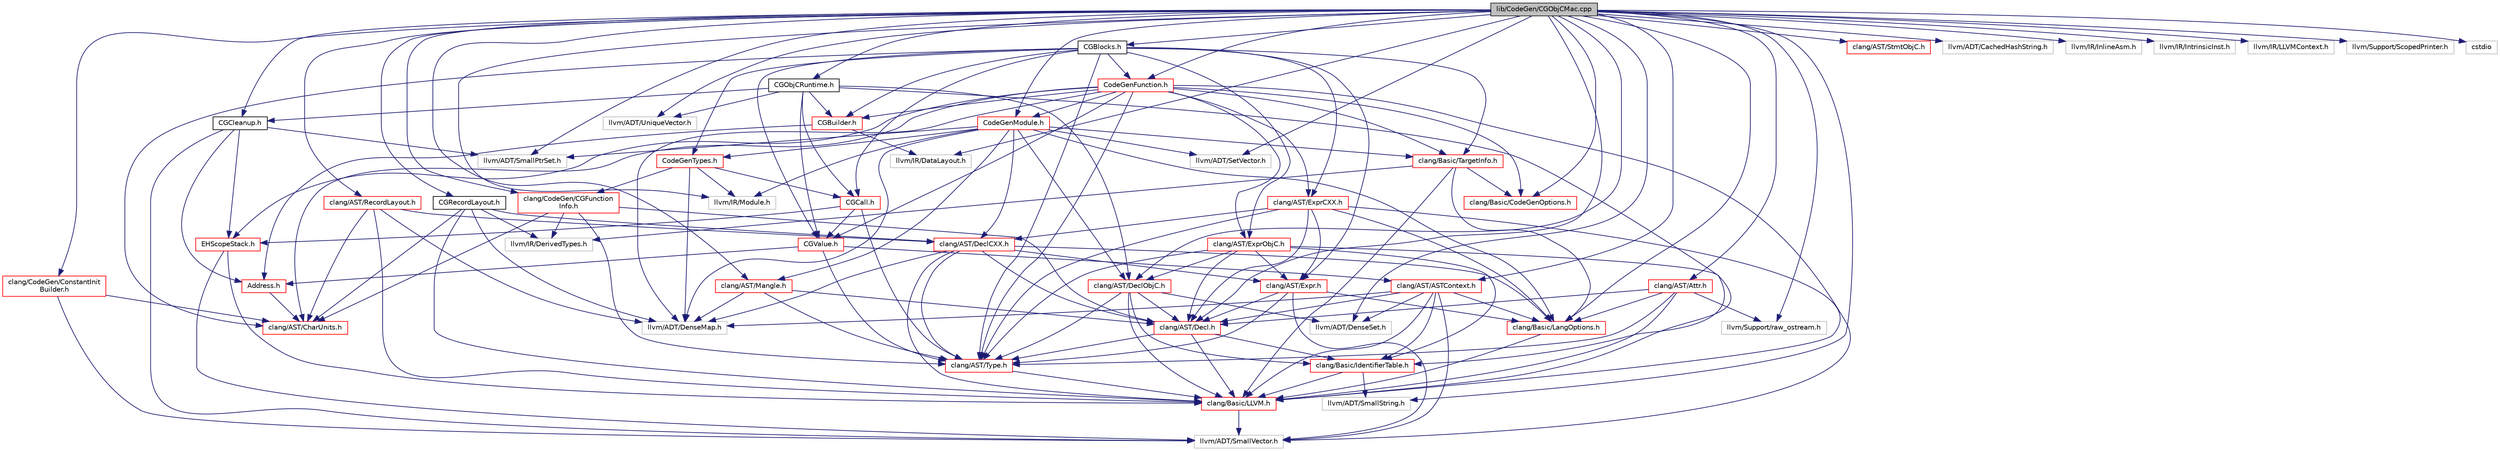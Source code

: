 digraph "lib/CodeGen/CGObjCMac.cpp"
{
 // LATEX_PDF_SIZE
  bgcolor="transparent";
  edge [fontname="Helvetica",fontsize="10",labelfontname="Helvetica",labelfontsize="10"];
  node [fontname="Helvetica",fontsize="10",shape=record];
  Node1 [label="lib/CodeGen/CGObjCMac.cpp",height=0.2,width=0.4,color="black", fillcolor="grey75", style="filled", fontcolor="black",tooltip=" "];
  Node1 -> Node2 [color="midnightblue",fontsize="10",style="solid",fontname="Helvetica"];
  Node2 [label="CGBlocks.h",height=0.2,width=0.4,color="black",URL="$CGBlocks_8h.html",tooltip=" "];
  Node2 -> Node3 [color="midnightblue",fontsize="10",style="solid",fontname="Helvetica"];
  Node3 [label="CGBuilder.h",height=0.2,width=0.4,color="red",URL="$CGBuilder_8h.html",tooltip=" "];
  Node3 -> Node4 [color="midnightblue",fontsize="10",style="solid",fontname="Helvetica"];
  Node4 [label="Address.h",height=0.2,width=0.4,color="red",URL="$Address_8h.html",tooltip=" "];
  Node4 -> Node5 [color="midnightblue",fontsize="10",style="solid",fontname="Helvetica"];
  Node5 [label="clang/AST/CharUnits.h",height=0.2,width=0.4,color="red",URL="$CharUnits_8h.html",tooltip=" "];
  Node3 -> Node16 [color="midnightblue",fontsize="10",style="solid",fontname="Helvetica"];
  Node16 [label="llvm/IR/DataLayout.h",height=0.2,width=0.4,color="grey75",tooltip=" "];
  Node2 -> Node19 [color="midnightblue",fontsize="10",style="solid",fontname="Helvetica"];
  Node19 [label="CGCall.h",height=0.2,width=0.4,color="red",URL="$CGCall_8h.html",tooltip=" "];
  Node19 -> Node20 [color="midnightblue",fontsize="10",style="solid",fontname="Helvetica"];
  Node20 [label="CGValue.h",height=0.2,width=0.4,color="red",URL="$CGValue_8h.html",tooltip=" "];
  Node20 -> Node21 [color="midnightblue",fontsize="10",style="solid",fontname="Helvetica"];
  Node21 [label="clang/AST/ASTContext.h",height=0.2,width=0.4,color="red",URL="$ASTContext_8h.html",tooltip=" "];
  Node21 -> Node93 [color="midnightblue",fontsize="10",style="solid",fontname="Helvetica"];
  Node93 [label="clang/AST/Decl.h",height=0.2,width=0.4,color="red",URL="$Decl_8h.html",tooltip=" "];
  Node93 -> Node29 [color="midnightblue",fontsize="10",style="solid",fontname="Helvetica"];
  Node29 [label="clang/AST/Type.h",height=0.2,width=0.4,color="red",URL="$Type_8h.html",tooltip=" "];
  Node29 -> Node37 [color="midnightblue",fontsize="10",style="solid",fontname="Helvetica"];
  Node37 [label="clang/Basic/LLVM.h",height=0.2,width=0.4,color="red",URL="$LLVM_8h.html",tooltip=" "];
  Node37 -> Node39 [color="midnightblue",fontsize="10",style="solid",fontname="Helvetica"];
  Node39 [label="llvm/ADT/SmallVector.h",height=0.2,width=0.4,color="grey75",tooltip=" "];
  Node93 -> Node105 [color="midnightblue",fontsize="10",style="solid",fontname="Helvetica"];
  Node105 [label="clang/Basic/IdentifierTable.h",height=0.2,width=0.4,color="red",URL="$IdentifierTable_8h.html",tooltip=" "];
  Node105 -> Node37 [color="midnightblue",fontsize="10",style="solid",fontname="Helvetica"];
  Node105 -> Node108 [color="midnightblue",fontsize="10",style="solid",fontname="Helvetica"];
  Node108 [label="llvm/ADT/SmallString.h",height=0.2,width=0.4,color="grey75",tooltip=" "];
  Node93 -> Node37 [color="midnightblue",fontsize="10",style="solid",fontname="Helvetica"];
  Node21 -> Node105 [color="midnightblue",fontsize="10",style="solid",fontname="Helvetica"];
  Node21 -> Node37 [color="midnightblue",fontsize="10",style="solid",fontname="Helvetica"];
  Node21 -> Node120 [color="midnightblue",fontsize="10",style="solid",fontname="Helvetica"];
  Node120 [label="clang/Basic/LangOptions.h",height=0.2,width=0.4,color="red",URL="$LangOptions_8h.html",tooltip=" "];
  Node120 -> Node37 [color="midnightblue",fontsize="10",style="solid",fontname="Helvetica"];
  Node21 -> Node56 [color="midnightblue",fontsize="10",style="solid",fontname="Helvetica"];
  Node56 [label="llvm/ADT/DenseMap.h",height=0.2,width=0.4,color="grey75",tooltip=" "];
  Node21 -> Node145 [color="midnightblue",fontsize="10",style="solid",fontname="Helvetica"];
  Node145 [label="llvm/ADT/DenseSet.h",height=0.2,width=0.4,color="grey75",tooltip=" "];
  Node21 -> Node39 [color="midnightblue",fontsize="10",style="solid",fontname="Helvetica"];
  Node20 -> Node29 [color="midnightblue",fontsize="10",style="solid",fontname="Helvetica"];
  Node20 -> Node4 [color="midnightblue",fontsize="10",style="solid",fontname="Helvetica"];
  Node19 -> Node153 [color="midnightblue",fontsize="10",style="solid",fontname="Helvetica"];
  Node153 [label="EHScopeStack.h",height=0.2,width=0.4,color="red",URL="$EHScopeStack_8h.html",tooltip=" "];
  Node153 -> Node37 [color="midnightblue",fontsize="10",style="solid",fontname="Helvetica"];
  Node153 -> Node39 [color="midnightblue",fontsize="10",style="solid",fontname="Helvetica"];
  Node19 -> Node29 [color="midnightblue",fontsize="10",style="solid",fontname="Helvetica"];
  Node2 -> Node20 [color="midnightblue",fontsize="10",style="solid",fontname="Helvetica"];
  Node2 -> Node198 [color="midnightblue",fontsize="10",style="solid",fontname="Helvetica"];
  Node198 [label="CodeGenFunction.h",height=0.2,width=0.4,color="red",URL="$CodeGenFunction_8h.html",tooltip=" "];
  Node198 -> Node3 [color="midnightblue",fontsize="10",style="solid",fontname="Helvetica"];
  Node198 -> Node20 [color="midnightblue",fontsize="10",style="solid",fontname="Helvetica"];
  Node198 -> Node217 [color="midnightblue",fontsize="10",style="solid",fontname="Helvetica"];
  Node217 [label="CodeGenModule.h",height=0.2,width=0.4,color="red",URL="$CodeGenModule_8h.html",tooltip=" "];
  Node217 -> Node226 [color="midnightblue",fontsize="10",style="solid",fontname="Helvetica"];
  Node226 [label="CodeGenTypes.h",height=0.2,width=0.4,color="red",URL="$CodeGenTypes_8h.html",tooltip=" "];
  Node226 -> Node19 [color="midnightblue",fontsize="10",style="solid",fontname="Helvetica"];
  Node226 -> Node227 [color="midnightblue",fontsize="10",style="solid",fontname="Helvetica"];
  Node227 [label="clang/CodeGen/CGFunction\lInfo.h",height=0.2,width=0.4,color="red",URL="$CGFunctionInfo_8h.html",tooltip=" "];
  Node227 -> Node5 [color="midnightblue",fontsize="10",style="solid",fontname="Helvetica"];
  Node227 -> Node93 [color="midnightblue",fontsize="10",style="solid",fontname="Helvetica"];
  Node227 -> Node29 [color="midnightblue",fontsize="10",style="solid",fontname="Helvetica"];
  Node227 -> Node228 [color="midnightblue",fontsize="10",style="solid",fontname="Helvetica"];
  Node228 [label="llvm/IR/DerivedTypes.h",height=0.2,width=0.4,color="grey75",tooltip=" "];
  Node226 -> Node56 [color="midnightblue",fontsize="10",style="solid",fontname="Helvetica"];
  Node226 -> Node229 [color="midnightblue",fontsize="10",style="solid",fontname="Helvetica"];
  Node229 [label="llvm/IR/Module.h",height=0.2,width=0.4,color="grey75",tooltip=" "];
  Node217 -> Node164 [color="midnightblue",fontsize="10",style="solid",fontname="Helvetica"];
  Node164 [label="clang/AST/DeclCXX.h",height=0.2,width=0.4,color="red",URL="$DeclCXX_8h.html",tooltip=" "];
  Node164 -> Node93 [color="midnightblue",fontsize="10",style="solid",fontname="Helvetica"];
  Node164 -> Node168 [color="midnightblue",fontsize="10",style="solid",fontname="Helvetica"];
  Node168 [label="clang/AST/Expr.h",height=0.2,width=0.4,color="red",URL="$Expr_8h.html",tooltip=" "];
  Node168 -> Node93 [color="midnightblue",fontsize="10",style="solid",fontname="Helvetica"];
  Node168 -> Node29 [color="midnightblue",fontsize="10",style="solid",fontname="Helvetica"];
  Node168 -> Node120 [color="midnightblue",fontsize="10",style="solid",fontname="Helvetica"];
  Node168 -> Node39 [color="midnightblue",fontsize="10",style="solid",fontname="Helvetica"];
  Node164 -> Node29 [color="midnightblue",fontsize="10",style="solid",fontname="Helvetica"];
  Node164 -> Node37 [color="midnightblue",fontsize="10",style="solid",fontname="Helvetica"];
  Node164 -> Node120 [color="midnightblue",fontsize="10",style="solid",fontname="Helvetica"];
  Node164 -> Node56 [color="midnightblue",fontsize="10",style="solid",fontname="Helvetica"];
  Node217 -> Node188 [color="midnightblue",fontsize="10",style="solid",fontname="Helvetica"];
  Node188 [label="clang/AST/DeclObjC.h",height=0.2,width=0.4,color="red",URL="$DeclObjC_8h.html",tooltip=" "];
  Node188 -> Node93 [color="midnightblue",fontsize="10",style="solid",fontname="Helvetica"];
  Node188 -> Node29 [color="midnightblue",fontsize="10",style="solid",fontname="Helvetica"];
  Node188 -> Node105 [color="midnightblue",fontsize="10",style="solid",fontname="Helvetica"];
  Node188 -> Node37 [color="midnightblue",fontsize="10",style="solid",fontname="Helvetica"];
  Node188 -> Node145 [color="midnightblue",fontsize="10",style="solid",fontname="Helvetica"];
  Node217 -> Node231 [color="midnightblue",fontsize="10",style="solid",fontname="Helvetica"];
  Node231 [label="clang/AST/Mangle.h",height=0.2,width=0.4,color="red",URL="$Mangle_8h.html",tooltip=" "];
  Node231 -> Node93 [color="midnightblue",fontsize="10",style="solid",fontname="Helvetica"];
  Node231 -> Node29 [color="midnightblue",fontsize="10",style="solid",fontname="Helvetica"];
  Node231 -> Node56 [color="midnightblue",fontsize="10",style="solid",fontname="Helvetica"];
  Node217 -> Node120 [color="midnightblue",fontsize="10",style="solid",fontname="Helvetica"];
  Node217 -> Node232 [color="midnightblue",fontsize="10",style="solid",fontname="Helvetica"];
  Node232 [label="clang/Basic/TargetInfo.h",height=0.2,width=0.4,color="red",URL="$include_2clang_2Basic_2TargetInfo_8h.html",tooltip=" "];
  Node232 -> Node137 [color="midnightblue",fontsize="10",style="solid",fontname="Helvetica"];
  Node137 [label="clang/Basic/CodeGenOptions.h",height=0.2,width=0.4,color="red",URL="$CodeGenOptions_8h.html",tooltip=" "];
  Node232 -> Node37 [color="midnightblue",fontsize="10",style="solid",fontname="Helvetica"];
  Node232 -> Node120 [color="midnightblue",fontsize="10",style="solid",fontname="Helvetica"];
  Node232 -> Node228 [color="midnightblue",fontsize="10",style="solid",fontname="Helvetica"];
  Node217 -> Node56 [color="midnightblue",fontsize="10",style="solid",fontname="Helvetica"];
  Node217 -> Node210 [color="midnightblue",fontsize="10",style="solid",fontname="Helvetica"];
  Node210 [label="llvm/ADT/SetVector.h",height=0.2,width=0.4,color="grey75",tooltip=" "];
  Node217 -> Node242 [color="midnightblue",fontsize="10",style="solid",fontname="Helvetica"];
  Node242 [label="llvm/ADT/SmallPtrSet.h",height=0.2,width=0.4,color="grey75",tooltip=" "];
  Node217 -> Node229 [color="midnightblue",fontsize="10",style="solid",fontname="Helvetica"];
  Node198 -> Node153 [color="midnightblue",fontsize="10",style="solid",fontname="Helvetica"];
  Node198 -> Node5 [color="midnightblue",fontsize="10",style="solid",fontname="Helvetica"];
  Node198 -> Node248 [color="midnightblue",fontsize="10",style="solid",fontname="Helvetica"];
  Node248 [label="clang/AST/ExprCXX.h",height=0.2,width=0.4,color="red",URL="$ExprCXX_8h.html",tooltip=" "];
  Node248 -> Node93 [color="midnightblue",fontsize="10",style="solid",fontname="Helvetica"];
  Node248 -> Node164 [color="midnightblue",fontsize="10",style="solid",fontname="Helvetica"];
  Node248 -> Node168 [color="midnightblue",fontsize="10",style="solid",fontname="Helvetica"];
  Node248 -> Node29 [color="midnightblue",fontsize="10",style="solid",fontname="Helvetica"];
  Node248 -> Node37 [color="midnightblue",fontsize="10",style="solid",fontname="Helvetica"];
  Node248 -> Node120 [color="midnightblue",fontsize="10",style="solid",fontname="Helvetica"];
  Node198 -> Node251 [color="midnightblue",fontsize="10",style="solid",fontname="Helvetica"];
  Node251 [label="clang/AST/ExprObjC.h",height=0.2,width=0.4,color="red",URL="$ExprObjC_8h.html",tooltip=" "];
  Node251 -> Node93 [color="midnightblue",fontsize="10",style="solid",fontname="Helvetica"];
  Node251 -> Node188 [color="midnightblue",fontsize="10",style="solid",fontname="Helvetica"];
  Node251 -> Node168 [color="midnightblue",fontsize="10",style="solid",fontname="Helvetica"];
  Node251 -> Node29 [color="midnightblue",fontsize="10",style="solid",fontname="Helvetica"];
  Node251 -> Node105 [color="midnightblue",fontsize="10",style="solid",fontname="Helvetica"];
  Node251 -> Node37 [color="midnightblue",fontsize="10",style="solid",fontname="Helvetica"];
  Node198 -> Node29 [color="midnightblue",fontsize="10",style="solid",fontname="Helvetica"];
  Node198 -> Node137 [color="midnightblue",fontsize="10",style="solid",fontname="Helvetica"];
  Node198 -> Node232 [color="midnightblue",fontsize="10",style="solid",fontname="Helvetica"];
  Node198 -> Node56 [color="midnightblue",fontsize="10",style="solid",fontname="Helvetica"];
  Node198 -> Node39 [color="midnightblue",fontsize="10",style="solid",fontname="Helvetica"];
  Node2 -> Node226 [color="midnightblue",fontsize="10",style="solid",fontname="Helvetica"];
  Node2 -> Node5 [color="midnightblue",fontsize="10",style="solid",fontname="Helvetica"];
  Node2 -> Node168 [color="midnightblue",fontsize="10",style="solid",fontname="Helvetica"];
  Node2 -> Node248 [color="midnightblue",fontsize="10",style="solid",fontname="Helvetica"];
  Node2 -> Node251 [color="midnightblue",fontsize="10",style="solid",fontname="Helvetica"];
  Node2 -> Node29 [color="midnightblue",fontsize="10",style="solid",fontname="Helvetica"];
  Node2 -> Node232 [color="midnightblue",fontsize="10",style="solid",fontname="Helvetica"];
  Node1 -> Node256 [color="midnightblue",fontsize="10",style="solid",fontname="Helvetica"];
  Node256 [label="CGCleanup.h",height=0.2,width=0.4,color="black",URL="$CGCleanup_8h.html",tooltip=" "];
  Node256 -> Node153 [color="midnightblue",fontsize="10",style="solid",fontname="Helvetica"];
  Node256 -> Node4 [color="midnightblue",fontsize="10",style="solid",fontname="Helvetica"];
  Node256 -> Node242 [color="midnightblue",fontsize="10",style="solid",fontname="Helvetica"];
  Node256 -> Node39 [color="midnightblue",fontsize="10",style="solid",fontname="Helvetica"];
  Node1 -> Node257 [color="midnightblue",fontsize="10",style="solid",fontname="Helvetica"];
  Node257 [label="CGObjCRuntime.h",height=0.2,width=0.4,color="black",URL="$CGObjCRuntime_8h.html",tooltip=" "];
  Node257 -> Node3 [color="midnightblue",fontsize="10",style="solid",fontname="Helvetica"];
  Node257 -> Node19 [color="midnightblue",fontsize="10",style="solid",fontname="Helvetica"];
  Node257 -> Node256 [color="midnightblue",fontsize="10",style="solid",fontname="Helvetica"];
  Node257 -> Node20 [color="midnightblue",fontsize="10",style="solid",fontname="Helvetica"];
  Node257 -> Node188 [color="midnightblue",fontsize="10",style="solid",fontname="Helvetica"];
  Node257 -> Node105 [color="midnightblue",fontsize="10",style="solid",fontname="Helvetica"];
  Node257 -> Node258 [color="midnightblue",fontsize="10",style="solid",fontname="Helvetica"];
  Node258 [label="llvm/ADT/UniqueVector.h",height=0.2,width=0.4,color="grey75",tooltip=" "];
  Node1 -> Node259 [color="midnightblue",fontsize="10",style="solid",fontname="Helvetica"];
  Node259 [label="CGRecordLayout.h",height=0.2,width=0.4,color="black",URL="$CGRecordLayout_8h.html",tooltip=" "];
  Node259 -> Node5 [color="midnightblue",fontsize="10",style="solid",fontname="Helvetica"];
  Node259 -> Node164 [color="midnightblue",fontsize="10",style="solid",fontname="Helvetica"];
  Node259 -> Node37 [color="midnightblue",fontsize="10",style="solid",fontname="Helvetica"];
  Node259 -> Node56 [color="midnightblue",fontsize="10",style="solid",fontname="Helvetica"];
  Node259 -> Node228 [color="midnightblue",fontsize="10",style="solid",fontname="Helvetica"];
  Node1 -> Node198 [color="midnightblue",fontsize="10",style="solid",fontname="Helvetica"];
  Node1 -> Node217 [color="midnightblue",fontsize="10",style="solid",fontname="Helvetica"];
  Node1 -> Node21 [color="midnightblue",fontsize="10",style="solid",fontname="Helvetica"];
  Node1 -> Node157 [color="midnightblue",fontsize="10",style="solid",fontname="Helvetica"];
  Node157 [label="clang/AST/Attr.h",height=0.2,width=0.4,color="red",URL="$Attr_8h.html",tooltip=" "];
  Node157 -> Node93 [color="midnightblue",fontsize="10",style="solid",fontname="Helvetica"];
  Node157 -> Node29 [color="midnightblue",fontsize="10",style="solid",fontname="Helvetica"];
  Node157 -> Node120 [color="midnightblue",fontsize="10",style="solid",fontname="Helvetica"];
  Node157 -> Node37 [color="midnightblue",fontsize="10",style="solid",fontname="Helvetica"];
  Node157 -> Node102 [color="midnightblue",fontsize="10",style="solid",fontname="Helvetica"];
  Node102 [label="llvm/Support/raw_ostream.h",height=0.2,width=0.4,color="grey75",tooltip=" "];
  Node1 -> Node93 [color="midnightblue",fontsize="10",style="solid",fontname="Helvetica"];
  Node1 -> Node188 [color="midnightblue",fontsize="10",style="solid",fontname="Helvetica"];
  Node1 -> Node231 [color="midnightblue",fontsize="10",style="solid",fontname="Helvetica"];
  Node1 -> Node223 [color="midnightblue",fontsize="10",style="solid",fontname="Helvetica"];
  Node223 [label="clang/AST/RecordLayout.h",height=0.2,width=0.4,color="red",URL="$RecordLayout_8h.html",tooltip=" "];
  Node223 -> Node5 [color="midnightblue",fontsize="10",style="solid",fontname="Helvetica"];
  Node223 -> Node164 [color="midnightblue",fontsize="10",style="solid",fontname="Helvetica"];
  Node223 -> Node37 [color="midnightblue",fontsize="10",style="solid",fontname="Helvetica"];
  Node223 -> Node56 [color="midnightblue",fontsize="10",style="solid",fontname="Helvetica"];
  Node1 -> Node260 [color="midnightblue",fontsize="10",style="solid",fontname="Helvetica"];
  Node260 [label="clang/AST/StmtObjC.h",height=0.2,width=0.4,color="red",URL="$StmtObjC_8h.html",tooltip=" "];
  Node1 -> Node137 [color="midnightblue",fontsize="10",style="solid",fontname="Helvetica"];
  Node1 -> Node120 [color="midnightblue",fontsize="10",style="solid",fontname="Helvetica"];
  Node1 -> Node227 [color="midnightblue",fontsize="10",style="solid",fontname="Helvetica"];
  Node1 -> Node261 [color="midnightblue",fontsize="10",style="solid",fontname="Helvetica"];
  Node261 [label="clang/CodeGen/ConstantInit\lBuilder.h",height=0.2,width=0.4,color="red",URL="$ConstantInitBuilder_8h.html",tooltip=" "];
  Node261 -> Node39 [color="midnightblue",fontsize="10",style="solid",fontname="Helvetica"];
  Node261 -> Node5 [color="midnightblue",fontsize="10",style="solid",fontname="Helvetica"];
  Node1 -> Node265 [color="midnightblue",fontsize="10",style="solid",fontname="Helvetica"];
  Node265 [label="llvm/ADT/CachedHashString.h",height=0.2,width=0.4,color="grey75",tooltip=" "];
  Node1 -> Node145 [color="midnightblue",fontsize="10",style="solid",fontname="Helvetica"];
  Node1 -> Node210 [color="midnightblue",fontsize="10",style="solid",fontname="Helvetica"];
  Node1 -> Node242 [color="midnightblue",fontsize="10",style="solid",fontname="Helvetica"];
  Node1 -> Node108 [color="midnightblue",fontsize="10",style="solid",fontname="Helvetica"];
  Node1 -> Node258 [color="midnightblue",fontsize="10",style="solid",fontname="Helvetica"];
  Node1 -> Node16 [color="midnightblue",fontsize="10",style="solid",fontname="Helvetica"];
  Node1 -> Node266 [color="midnightblue",fontsize="10",style="solid",fontname="Helvetica"];
  Node266 [label="llvm/IR/InlineAsm.h",height=0.2,width=0.4,color="grey75",tooltip=" "];
  Node1 -> Node267 [color="midnightblue",fontsize="10",style="solid",fontname="Helvetica"];
  Node267 [label="llvm/IR/IntrinsicInst.h",height=0.2,width=0.4,color="grey75",tooltip=" "];
  Node1 -> Node268 [color="midnightblue",fontsize="10",style="solid",fontname="Helvetica"];
  Node268 [label="llvm/IR/LLVMContext.h",height=0.2,width=0.4,color="grey75",tooltip=" "];
  Node1 -> Node229 [color="midnightblue",fontsize="10",style="solid",fontname="Helvetica"];
  Node1 -> Node269 [color="midnightblue",fontsize="10",style="solid",fontname="Helvetica"];
  Node269 [label="llvm/Support/ScopedPrinter.h",height=0.2,width=0.4,color="grey75",tooltip=" "];
  Node1 -> Node102 [color="midnightblue",fontsize="10",style="solid",fontname="Helvetica"];
  Node1 -> Node270 [color="midnightblue",fontsize="10",style="solid",fontname="Helvetica"];
  Node270 [label="cstdio",height=0.2,width=0.4,color="grey75",tooltip=" "];
}

